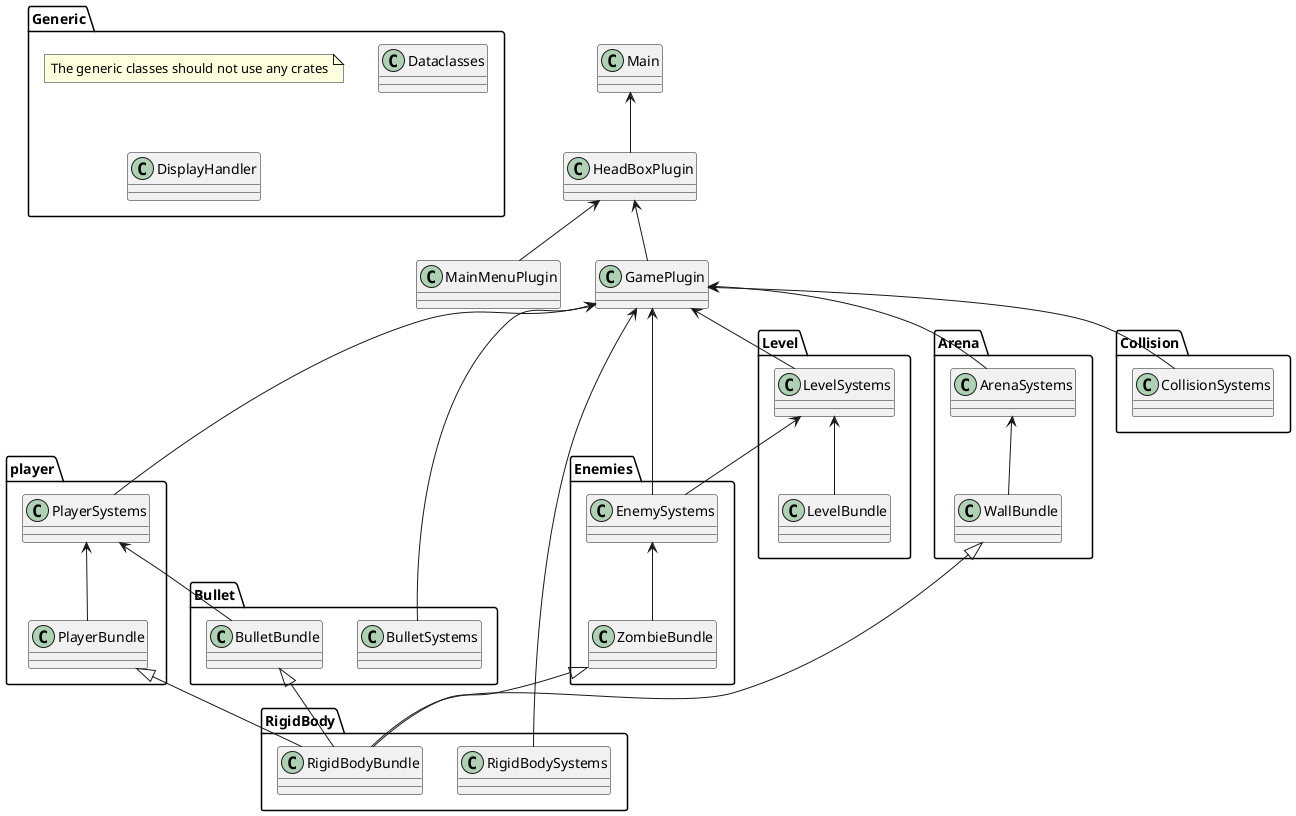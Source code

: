 @startuml
class Main
class HeadBoxPlugin
class MainMenuPlugin
class GamePlugin


package Generic {
    note "The generic classes should not use any crates" as N1
    class Dataclasses
    class DisplayHandler
}

package player {
    class PlayerSystems
    class PlayerBundle
}

package Bullet {
    class BulletBundle
    class BulletSystems
}

package Enemies {
    class EnemySystems
    class ZombieBundle
}
package Collision {
    class CollisionSystems
}
package Arena{
    class WallBundle
    class ArenaSystems
}
package Level{
    class LevelBundle
    class LevelSystems
}
package RigidBody {
    class RigidBodyBundle
    class RigidBodySystems
}

Main <-- HeadBoxPlugin

HeadBoxPlugin <-- MainMenuPlugin
HeadBoxPlugin <-- GamePlugin

GamePlugin <-- PlayerSystems
PlayerSystems <-- PlayerBundle

GamePlugin <-- BulletSystems
PlayerSystems <-- BulletBundle

GamePlugin <-- EnemySystems
EnemySystems <-- ZombieBundle

GamePlugin <-- CollisionSystems

GamePlugin <-- ArenaSystems
ArenaSystems <-- WallBundle

GamePlugin <-- LevelSystems
LevelSystems <-- LevelBundle
LevelSystems <-- EnemySystems

GamePlugin <-- RigidBodySystems
WallBundle <|-- RigidBodyBundle
ZombieBundle <|-- RigidBodyBundle
BulletBundle <|-- RigidBodyBundle
PlayerBundle <|-- RigidBodyBundle
@enduml